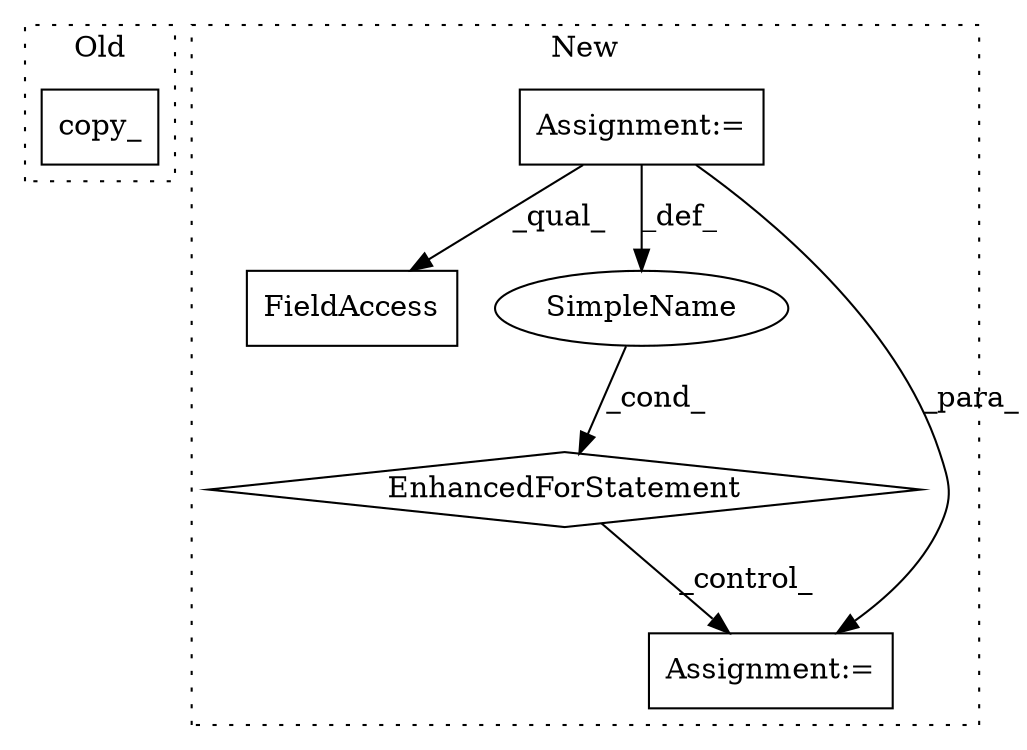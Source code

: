 digraph G {
subgraph cluster0 {
1 [label="copy_" a="32" s="5998,6081" l="6,1" shape="box"];
label = "Old";
style="dotted";
}
subgraph cluster1 {
2 [label="EnhancedForStatement" a="70" s="5710,5820" l="53,2" shape="diamond"];
3 [label="Assignment:=" a="7" s="5710,5820" l="53,2" shape="box"];
4 [label="FieldAccess" a="22" s="6030" l="6" shape="box"];
5 [label="SimpleName" a="42" s="5767" l="5" shape="ellipse"];
6 [label="Assignment:=" a="7" s="6041" l="1" shape="box"];
label = "New";
style="dotted";
}
2 -> 6 [label="_control_"];
3 -> 6 [label="_para_"];
3 -> 5 [label="_def_"];
3 -> 4 [label="_qual_"];
5 -> 2 [label="_cond_"];
}